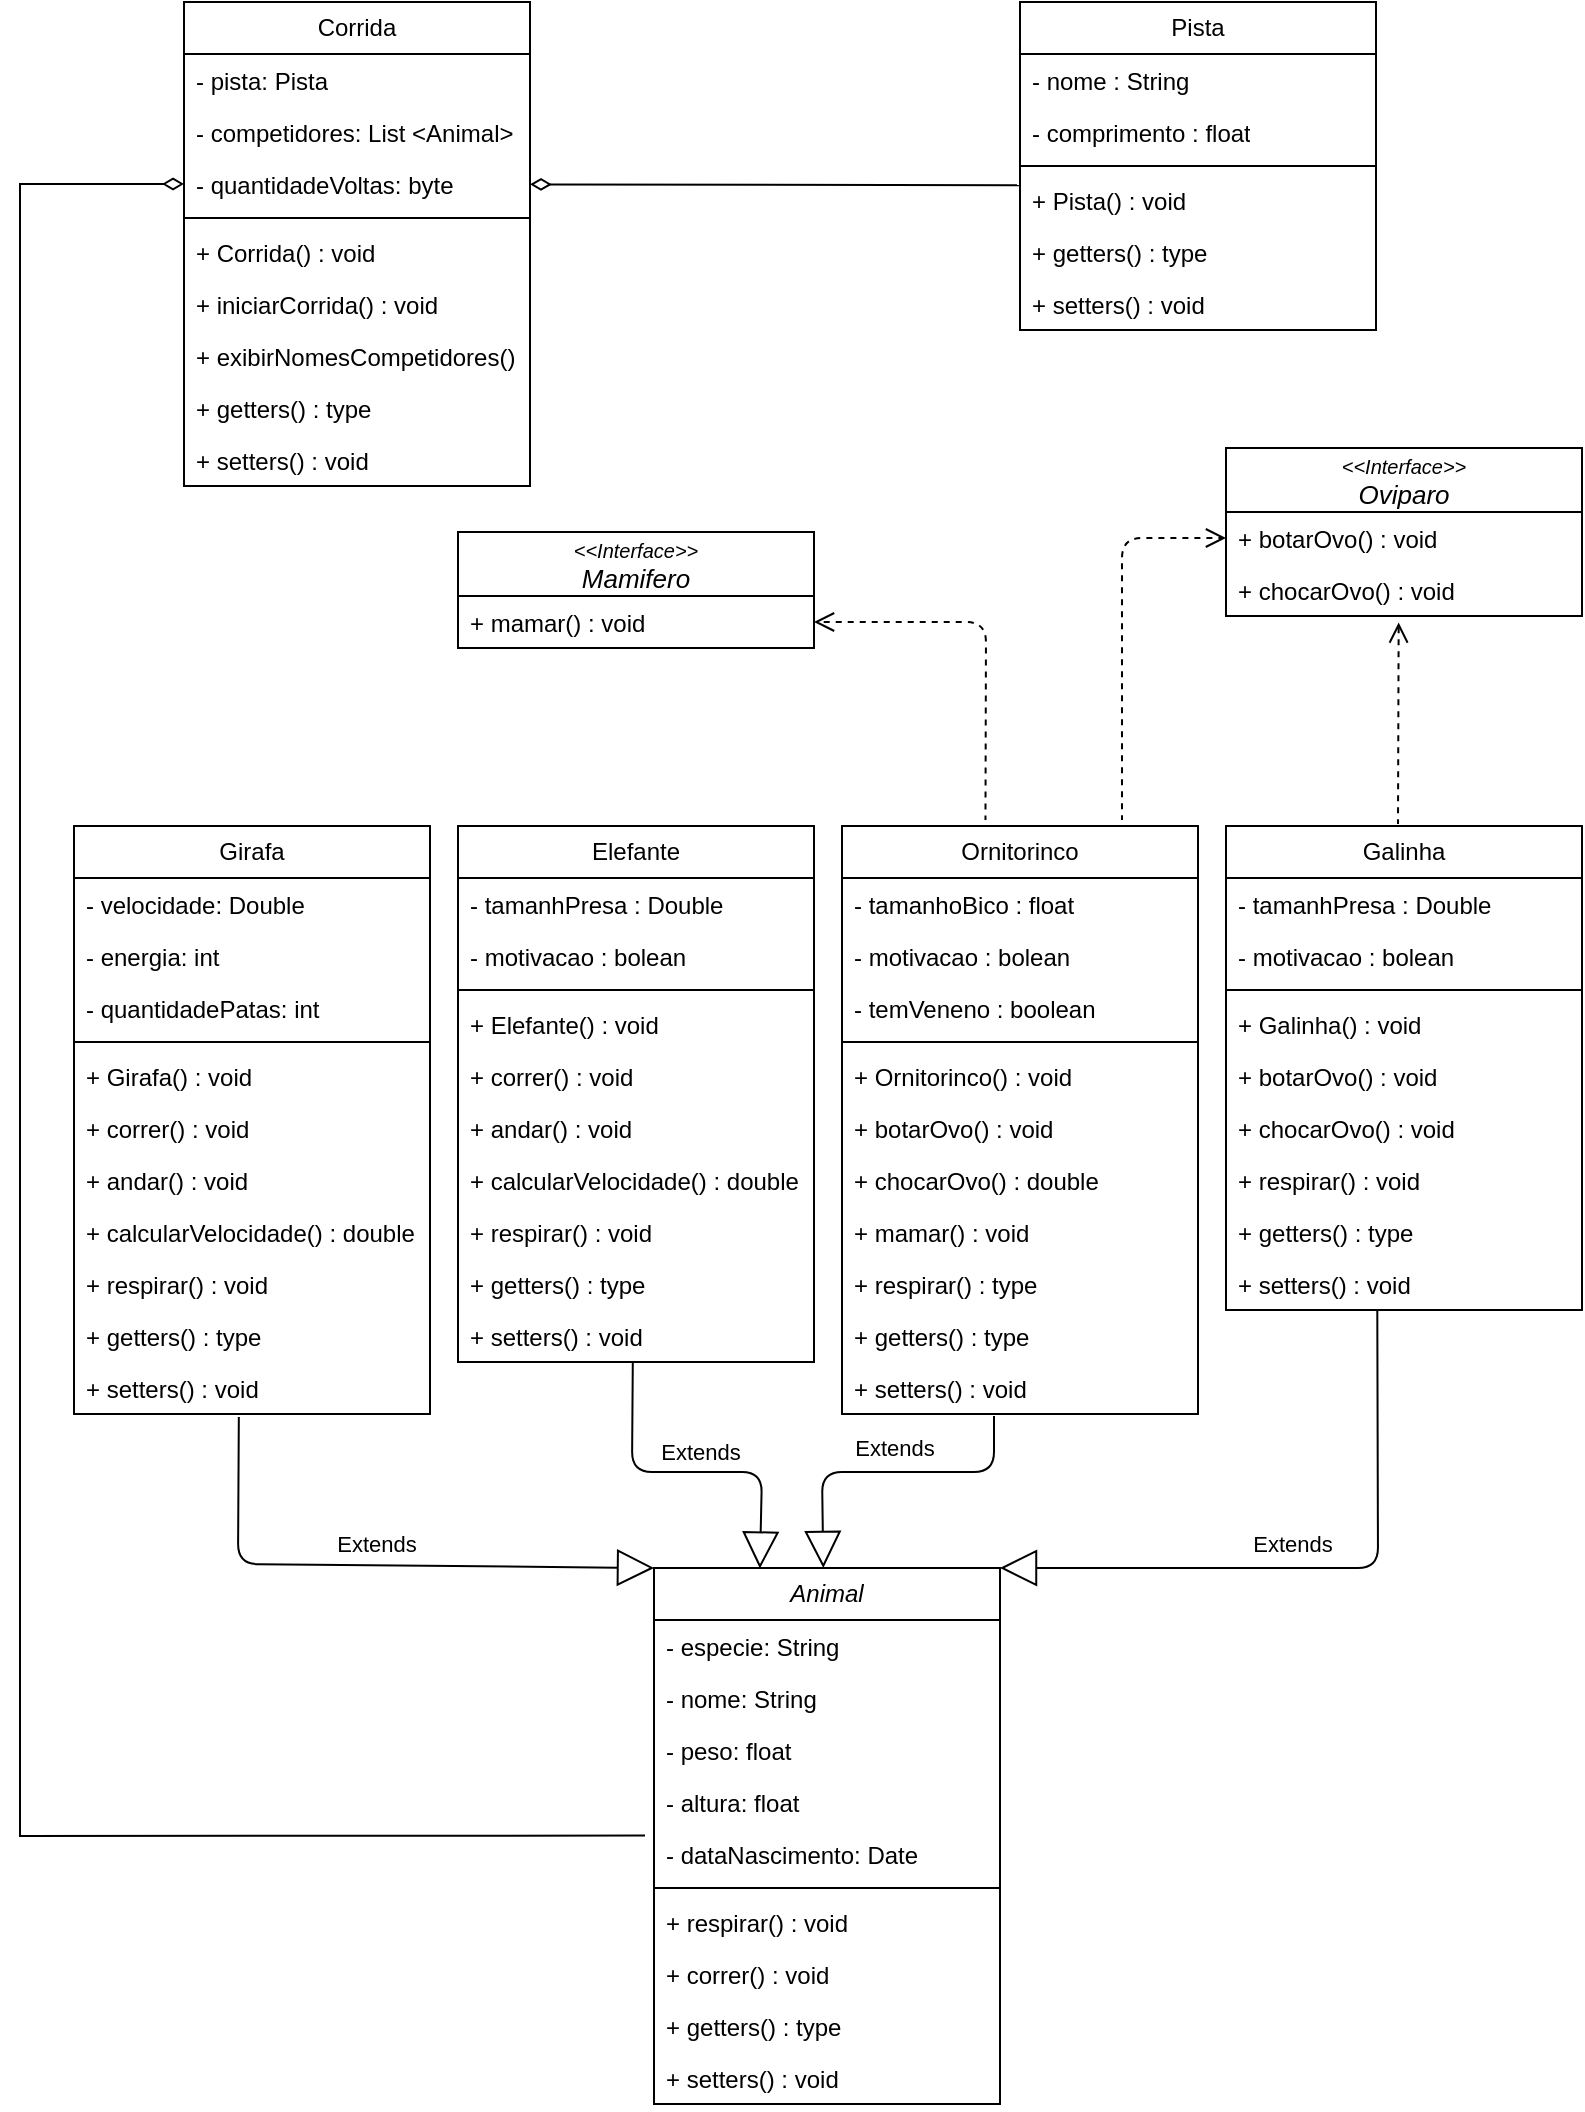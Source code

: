 <mxfile version="21.5.0" type="github">
  <diagram name="Página-1" id="-nt99E7DfNi-NXTgd74f">
    <mxGraphModel dx="907" dy="642" grid="0" gridSize="10" guides="1" tooltips="1" connect="1" arrows="1" fold="1" page="1" pageScale="1" pageWidth="827" pageHeight="1169" math="0" shadow="0">
      <root>
        <mxCell id="0" />
        <mxCell id="1" parent="0" />
        <mxCell id="qIQ-9YCfnK04-uhMg4X3-2" value="Corrida" style="swimlane;fontStyle=0;childLayout=stackLayout;horizontal=1;startSize=26;fillColor=none;horizontalStack=0;resizeParent=1;resizeParentMax=0;resizeLast=0;collapsible=1;marginBottom=0;whiteSpace=wrap;html=1;" vertex="1" parent="1">
          <mxGeometry x="94" y="12" width="173" height="242" as="geometry" />
        </mxCell>
        <mxCell id="qIQ-9YCfnK04-uhMg4X3-3" value="- pista: Pista" style="text;strokeColor=none;fillColor=none;align=left;verticalAlign=top;spacingLeft=4;spacingRight=4;overflow=hidden;rotatable=0;points=[[0,0.5],[1,0.5]];portConstraint=eastwest;whiteSpace=wrap;html=1;" vertex="1" parent="qIQ-9YCfnK04-uhMg4X3-2">
          <mxGeometry y="26" width="173" height="26" as="geometry" />
        </mxCell>
        <mxCell id="qIQ-9YCfnK04-uhMg4X3-4" value="- competidores: List &amp;lt;Animal&amp;gt;" style="text;strokeColor=none;fillColor=none;align=left;verticalAlign=top;spacingLeft=4;spacingRight=4;overflow=hidden;rotatable=0;points=[[0,0.5],[1,0.5]];portConstraint=eastwest;whiteSpace=wrap;html=1;" vertex="1" parent="qIQ-9YCfnK04-uhMg4X3-2">
          <mxGeometry y="52" width="173" height="26" as="geometry" />
        </mxCell>
        <mxCell id="qIQ-9YCfnK04-uhMg4X3-5" value="- quantidadeVoltas: byte" style="text;strokeColor=none;fillColor=none;align=left;verticalAlign=top;spacingLeft=4;spacingRight=4;overflow=hidden;rotatable=0;points=[[0,0.5],[1,0.5]];portConstraint=eastwest;whiteSpace=wrap;html=1;" vertex="1" parent="qIQ-9YCfnK04-uhMg4X3-2">
          <mxGeometry y="78" width="173" height="26" as="geometry" />
        </mxCell>
        <mxCell id="qIQ-9YCfnK04-uhMg4X3-8" value="" style="line;strokeWidth=1;fillColor=none;align=left;verticalAlign=middle;spacingTop=-1;spacingLeft=3;spacingRight=3;rotatable=0;labelPosition=right;points=[];portConstraint=eastwest;strokeColor=inherit;" vertex="1" parent="qIQ-9YCfnK04-uhMg4X3-2">
          <mxGeometry y="104" width="173" height="8" as="geometry" />
        </mxCell>
        <mxCell id="qIQ-9YCfnK04-uhMg4X3-17" value="+ Corrida()&amp;nbsp;: void" style="text;strokeColor=none;fillColor=none;align=left;verticalAlign=top;spacingLeft=4;spacingRight=4;overflow=hidden;rotatable=0;points=[[0,0.5],[1,0.5]];portConstraint=eastwest;whiteSpace=wrap;html=1;" vertex="1" parent="qIQ-9YCfnK04-uhMg4X3-2">
          <mxGeometry y="112" width="173" height="26" as="geometry" />
        </mxCell>
        <mxCell id="qIQ-9YCfnK04-uhMg4X3-18" value="+ iniciarCorrida()&amp;nbsp;: void" style="text;strokeColor=none;fillColor=none;align=left;verticalAlign=top;spacingLeft=4;spacingRight=4;overflow=hidden;rotatable=0;points=[[0,0.5],[1,0.5]];portConstraint=eastwest;whiteSpace=wrap;html=1;" vertex="1" parent="qIQ-9YCfnK04-uhMg4X3-2">
          <mxGeometry y="138" width="173" height="26" as="geometry" />
        </mxCell>
        <mxCell id="qIQ-9YCfnK04-uhMg4X3-25" value="+ exibirNomesCompetidores()" style="text;strokeColor=none;fillColor=none;align=left;verticalAlign=top;spacingLeft=4;spacingRight=4;overflow=hidden;rotatable=0;points=[[0,0.5],[1,0.5]];portConstraint=eastwest;whiteSpace=wrap;html=1;" vertex="1" parent="qIQ-9YCfnK04-uhMg4X3-2">
          <mxGeometry y="164" width="173" height="26" as="geometry" />
        </mxCell>
        <mxCell id="qIQ-9YCfnK04-uhMg4X3-26" value="+ getters()&amp;nbsp;: type" style="text;strokeColor=none;fillColor=none;align=left;verticalAlign=top;spacingLeft=4;spacingRight=4;overflow=hidden;rotatable=0;points=[[0,0.5],[1,0.5]];portConstraint=eastwest;whiteSpace=wrap;html=1;" vertex="1" parent="qIQ-9YCfnK04-uhMg4X3-2">
          <mxGeometry y="190" width="173" height="26" as="geometry" />
        </mxCell>
        <mxCell id="qIQ-9YCfnK04-uhMg4X3-27" value="+ setters()&amp;nbsp;: void" style="text;strokeColor=none;fillColor=none;align=left;verticalAlign=top;spacingLeft=4;spacingRight=4;overflow=hidden;rotatable=0;points=[[0,0.5],[1,0.5]];portConstraint=eastwest;whiteSpace=wrap;html=1;" vertex="1" parent="qIQ-9YCfnK04-uhMg4X3-2">
          <mxGeometry y="216" width="173" height="26" as="geometry" />
        </mxCell>
        <mxCell id="qIQ-9YCfnK04-uhMg4X3-28" value="&lt;i&gt;Animal&lt;/i&gt;" style="swimlane;fontStyle=0;childLayout=stackLayout;horizontal=1;startSize=26;fillColor=none;horizontalStack=0;resizeParent=1;resizeParentMax=0;resizeLast=0;collapsible=1;marginBottom=0;whiteSpace=wrap;html=1;" vertex="1" parent="1">
          <mxGeometry x="329" y="795" width="173" height="268" as="geometry" />
        </mxCell>
        <mxCell id="qIQ-9YCfnK04-uhMg4X3-29" value="- especie: String" style="text;strokeColor=none;fillColor=none;align=left;verticalAlign=top;spacingLeft=4;spacingRight=4;overflow=hidden;rotatable=0;points=[[0,0.5],[1,0.5]];portConstraint=eastwest;whiteSpace=wrap;html=1;" vertex="1" parent="qIQ-9YCfnK04-uhMg4X3-28">
          <mxGeometry y="26" width="173" height="26" as="geometry" />
        </mxCell>
        <mxCell id="qIQ-9YCfnK04-uhMg4X3-30" value="- nome: String" style="text;strokeColor=none;fillColor=none;align=left;verticalAlign=top;spacingLeft=4;spacingRight=4;overflow=hidden;rotatable=0;points=[[0,0.5],[1,0.5]];portConstraint=eastwest;whiteSpace=wrap;html=1;" vertex="1" parent="qIQ-9YCfnK04-uhMg4X3-28">
          <mxGeometry y="52" width="173" height="26" as="geometry" />
        </mxCell>
        <mxCell id="qIQ-9YCfnK04-uhMg4X3-31" value="- peso: float" style="text;strokeColor=none;fillColor=none;align=left;verticalAlign=top;spacingLeft=4;spacingRight=4;overflow=hidden;rotatable=0;points=[[0,0.5],[1,0.5]];portConstraint=eastwest;whiteSpace=wrap;html=1;" vertex="1" parent="qIQ-9YCfnK04-uhMg4X3-28">
          <mxGeometry y="78" width="173" height="26" as="geometry" />
        </mxCell>
        <mxCell id="qIQ-9YCfnK04-uhMg4X3-33" value="- altura: float" style="text;strokeColor=none;fillColor=none;align=left;verticalAlign=top;spacingLeft=4;spacingRight=4;overflow=hidden;rotatable=0;points=[[0,0.5],[1,0.5]];portConstraint=eastwest;whiteSpace=wrap;html=1;" vertex="1" parent="qIQ-9YCfnK04-uhMg4X3-28">
          <mxGeometry y="104" width="173" height="26" as="geometry" />
        </mxCell>
        <mxCell id="qIQ-9YCfnK04-uhMg4X3-34" value="- dataNascimento: Date" style="text;strokeColor=none;fillColor=none;align=left;verticalAlign=top;spacingLeft=4;spacingRight=4;overflow=hidden;rotatable=0;points=[[0,0.5],[1,0.5]];portConstraint=eastwest;whiteSpace=wrap;html=1;" vertex="1" parent="qIQ-9YCfnK04-uhMg4X3-28">
          <mxGeometry y="130" width="173" height="26" as="geometry" />
        </mxCell>
        <mxCell id="qIQ-9YCfnK04-uhMg4X3-32" value="" style="line;strokeWidth=1;fillColor=none;align=left;verticalAlign=middle;spacingTop=-1;spacingLeft=3;spacingRight=3;rotatable=0;labelPosition=right;points=[];portConstraint=eastwest;strokeColor=inherit;" vertex="1" parent="qIQ-9YCfnK04-uhMg4X3-28">
          <mxGeometry y="156" width="173" height="8" as="geometry" />
        </mxCell>
        <mxCell id="qIQ-9YCfnK04-uhMg4X3-35" value="+ respirar()&amp;nbsp;: void" style="text;strokeColor=none;fillColor=none;align=left;verticalAlign=top;spacingLeft=4;spacingRight=4;overflow=hidden;rotatable=0;points=[[0,0.5],[1,0.5]];portConstraint=eastwest;whiteSpace=wrap;html=1;" vertex="1" parent="qIQ-9YCfnK04-uhMg4X3-28">
          <mxGeometry y="164" width="173" height="26" as="geometry" />
        </mxCell>
        <mxCell id="qIQ-9YCfnK04-uhMg4X3-36" value="+ correr()&amp;nbsp;: void" style="text;strokeColor=none;fillColor=none;align=left;verticalAlign=top;spacingLeft=4;spacingRight=4;overflow=hidden;rotatable=0;points=[[0,0.5],[1,0.5]];portConstraint=eastwest;whiteSpace=wrap;html=1;" vertex="1" parent="qIQ-9YCfnK04-uhMg4X3-28">
          <mxGeometry y="190" width="173" height="26" as="geometry" />
        </mxCell>
        <mxCell id="qIQ-9YCfnK04-uhMg4X3-37" value="+ getters() : type" style="text;strokeColor=none;fillColor=none;align=left;verticalAlign=top;spacingLeft=4;spacingRight=4;overflow=hidden;rotatable=0;points=[[0,0.5],[1,0.5]];portConstraint=eastwest;whiteSpace=wrap;html=1;" vertex="1" parent="qIQ-9YCfnK04-uhMg4X3-28">
          <mxGeometry y="216" width="173" height="26" as="geometry" />
        </mxCell>
        <mxCell id="qIQ-9YCfnK04-uhMg4X3-38" value="+ setters()&amp;nbsp;: void" style="text;strokeColor=none;fillColor=none;align=left;verticalAlign=top;spacingLeft=4;spacingRight=4;overflow=hidden;rotatable=0;points=[[0,0.5],[1,0.5]];portConstraint=eastwest;whiteSpace=wrap;html=1;" vertex="1" parent="qIQ-9YCfnK04-uhMg4X3-28">
          <mxGeometry y="242" width="173" height="26" as="geometry" />
        </mxCell>
        <mxCell id="qIQ-9YCfnK04-uhMg4X3-39" value="Girafa" style="swimlane;fontStyle=0;childLayout=stackLayout;horizontal=1;startSize=26;fillColor=none;horizontalStack=0;resizeParent=1;resizeParentMax=0;resizeLast=0;collapsible=1;marginBottom=0;whiteSpace=wrap;html=1;" vertex="1" parent="1">
          <mxGeometry x="39" y="424" width="178" height="294" as="geometry" />
        </mxCell>
        <mxCell id="qIQ-9YCfnK04-uhMg4X3-40" value="- velocidade: Double" style="text;strokeColor=none;fillColor=none;align=left;verticalAlign=top;spacingLeft=4;spacingRight=4;overflow=hidden;rotatable=0;points=[[0,0.5],[1,0.5]];portConstraint=eastwest;whiteSpace=wrap;html=1;" vertex="1" parent="qIQ-9YCfnK04-uhMg4X3-39">
          <mxGeometry y="26" width="178" height="26" as="geometry" />
        </mxCell>
        <mxCell id="qIQ-9YCfnK04-uhMg4X3-41" value="- energia: int" style="text;strokeColor=none;fillColor=none;align=left;verticalAlign=top;spacingLeft=4;spacingRight=4;overflow=hidden;rotatable=0;points=[[0,0.5],[1,0.5]];portConstraint=eastwest;whiteSpace=wrap;html=1;" vertex="1" parent="qIQ-9YCfnK04-uhMg4X3-39">
          <mxGeometry y="52" width="178" height="26" as="geometry" />
        </mxCell>
        <mxCell id="qIQ-9YCfnK04-uhMg4X3-42" value="- quantidadePatas: int" style="text;strokeColor=none;fillColor=none;align=left;verticalAlign=top;spacingLeft=4;spacingRight=4;overflow=hidden;rotatable=0;points=[[0,0.5],[1,0.5]];portConstraint=eastwest;whiteSpace=wrap;html=1;" vertex="1" parent="qIQ-9YCfnK04-uhMg4X3-39">
          <mxGeometry y="78" width="178" height="26" as="geometry" />
        </mxCell>
        <mxCell id="qIQ-9YCfnK04-uhMg4X3-43" value="" style="line;strokeWidth=1;fillColor=none;align=left;verticalAlign=middle;spacingTop=-1;spacingLeft=3;spacingRight=3;rotatable=0;labelPosition=right;points=[];portConstraint=eastwest;strokeColor=inherit;" vertex="1" parent="qIQ-9YCfnK04-uhMg4X3-39">
          <mxGeometry y="104" width="178" height="8" as="geometry" />
        </mxCell>
        <mxCell id="qIQ-9YCfnK04-uhMg4X3-44" value="+ Girafa()&amp;nbsp;: void" style="text;strokeColor=none;fillColor=none;align=left;verticalAlign=top;spacingLeft=4;spacingRight=4;overflow=hidden;rotatable=0;points=[[0,0.5],[1,0.5]];portConstraint=eastwest;whiteSpace=wrap;html=1;" vertex="1" parent="qIQ-9YCfnK04-uhMg4X3-39">
          <mxGeometry y="112" width="178" height="26" as="geometry" />
        </mxCell>
        <mxCell id="qIQ-9YCfnK04-uhMg4X3-45" value="+ correr()&amp;nbsp;: void" style="text;strokeColor=none;fillColor=none;align=left;verticalAlign=top;spacingLeft=4;spacingRight=4;overflow=hidden;rotatable=0;points=[[0,0.5],[1,0.5]];portConstraint=eastwest;whiteSpace=wrap;html=1;" vertex="1" parent="qIQ-9YCfnK04-uhMg4X3-39">
          <mxGeometry y="138" width="178" height="26" as="geometry" />
        </mxCell>
        <mxCell id="qIQ-9YCfnK04-uhMg4X3-46" value="+ andar() : void" style="text;strokeColor=none;fillColor=none;align=left;verticalAlign=top;spacingLeft=4;spacingRight=4;overflow=hidden;rotatable=0;points=[[0,0.5],[1,0.5]];portConstraint=eastwest;whiteSpace=wrap;html=1;" vertex="1" parent="qIQ-9YCfnK04-uhMg4X3-39">
          <mxGeometry y="164" width="178" height="26" as="geometry" />
        </mxCell>
        <mxCell id="qIQ-9YCfnK04-uhMg4X3-47" value="+ calcularVelocidade() : double" style="text;strokeColor=none;fillColor=none;align=left;verticalAlign=top;spacingLeft=4;spacingRight=4;overflow=hidden;rotatable=0;points=[[0,0.5],[1,0.5]];portConstraint=eastwest;whiteSpace=wrap;html=1;" vertex="1" parent="qIQ-9YCfnK04-uhMg4X3-39">
          <mxGeometry y="190" width="178" height="26" as="geometry" />
        </mxCell>
        <mxCell id="qIQ-9YCfnK04-uhMg4X3-48" value="+ respirar()&amp;nbsp;: void" style="text;strokeColor=none;fillColor=none;align=left;verticalAlign=top;spacingLeft=4;spacingRight=4;overflow=hidden;rotatable=0;points=[[0,0.5],[1,0.5]];portConstraint=eastwest;whiteSpace=wrap;html=1;" vertex="1" parent="qIQ-9YCfnK04-uhMg4X3-39">
          <mxGeometry y="216" width="178" height="26" as="geometry" />
        </mxCell>
        <mxCell id="qIQ-9YCfnK04-uhMg4X3-61" value="+ getters()&amp;nbsp;: type" style="text;strokeColor=none;fillColor=none;align=left;verticalAlign=top;spacingLeft=4;spacingRight=4;overflow=hidden;rotatable=0;points=[[0,0.5],[1,0.5]];portConstraint=eastwest;whiteSpace=wrap;html=1;" vertex="1" parent="qIQ-9YCfnK04-uhMg4X3-39">
          <mxGeometry y="242" width="178" height="26" as="geometry" />
        </mxCell>
        <mxCell id="qIQ-9YCfnK04-uhMg4X3-62" value="+ setters()&amp;nbsp;: void" style="text;strokeColor=none;fillColor=none;align=left;verticalAlign=top;spacingLeft=4;spacingRight=4;overflow=hidden;rotatable=0;points=[[0,0.5],[1,0.5]];portConstraint=eastwest;whiteSpace=wrap;html=1;" vertex="1" parent="qIQ-9YCfnK04-uhMg4X3-39">
          <mxGeometry y="268" width="178" height="26" as="geometry" />
        </mxCell>
        <mxCell id="qIQ-9YCfnK04-uhMg4X3-49" value="Elefante" style="swimlane;fontStyle=0;childLayout=stackLayout;horizontal=1;startSize=26;fillColor=none;horizontalStack=0;resizeParent=1;resizeParentMax=0;resizeLast=0;collapsible=1;marginBottom=0;whiteSpace=wrap;html=1;" vertex="1" parent="1">
          <mxGeometry x="231" y="424" width="178" height="268" as="geometry" />
        </mxCell>
        <mxCell id="qIQ-9YCfnK04-uhMg4X3-50" value="- tamanhPresa : Double" style="text;strokeColor=none;fillColor=none;align=left;verticalAlign=top;spacingLeft=4;spacingRight=4;overflow=hidden;rotatable=0;points=[[0,0.5],[1,0.5]];portConstraint=eastwest;whiteSpace=wrap;html=1;" vertex="1" parent="qIQ-9YCfnK04-uhMg4X3-49">
          <mxGeometry y="26" width="178" height="26" as="geometry" />
        </mxCell>
        <mxCell id="qIQ-9YCfnK04-uhMg4X3-51" value="- motivacao : bolean" style="text;strokeColor=none;fillColor=none;align=left;verticalAlign=top;spacingLeft=4;spacingRight=4;overflow=hidden;rotatable=0;points=[[0,0.5],[1,0.5]];portConstraint=eastwest;whiteSpace=wrap;html=1;" vertex="1" parent="qIQ-9YCfnK04-uhMg4X3-49">
          <mxGeometry y="52" width="178" height="26" as="geometry" />
        </mxCell>
        <mxCell id="qIQ-9YCfnK04-uhMg4X3-53" value="" style="line;strokeWidth=1;fillColor=none;align=left;verticalAlign=middle;spacingTop=-1;spacingLeft=3;spacingRight=3;rotatable=0;labelPosition=right;points=[];portConstraint=eastwest;strokeColor=inherit;" vertex="1" parent="qIQ-9YCfnK04-uhMg4X3-49">
          <mxGeometry y="78" width="178" height="8" as="geometry" />
        </mxCell>
        <mxCell id="qIQ-9YCfnK04-uhMg4X3-54" value="+ Elefante()&amp;nbsp;: void" style="text;strokeColor=none;fillColor=none;align=left;verticalAlign=top;spacingLeft=4;spacingRight=4;overflow=hidden;rotatable=0;points=[[0,0.5],[1,0.5]];portConstraint=eastwest;whiteSpace=wrap;html=1;" vertex="1" parent="qIQ-9YCfnK04-uhMg4X3-49">
          <mxGeometry y="86" width="178" height="26" as="geometry" />
        </mxCell>
        <mxCell id="qIQ-9YCfnK04-uhMg4X3-55" value="+ correr()&amp;nbsp;: void" style="text;strokeColor=none;fillColor=none;align=left;verticalAlign=top;spacingLeft=4;spacingRight=4;overflow=hidden;rotatable=0;points=[[0,0.5],[1,0.5]];portConstraint=eastwest;whiteSpace=wrap;html=1;" vertex="1" parent="qIQ-9YCfnK04-uhMg4X3-49">
          <mxGeometry y="112" width="178" height="26" as="geometry" />
        </mxCell>
        <mxCell id="qIQ-9YCfnK04-uhMg4X3-56" value="+ andar() : void" style="text;strokeColor=none;fillColor=none;align=left;verticalAlign=top;spacingLeft=4;spacingRight=4;overflow=hidden;rotatable=0;points=[[0,0.5],[1,0.5]];portConstraint=eastwest;whiteSpace=wrap;html=1;" vertex="1" parent="qIQ-9YCfnK04-uhMg4X3-49">
          <mxGeometry y="138" width="178" height="26" as="geometry" />
        </mxCell>
        <mxCell id="qIQ-9YCfnK04-uhMg4X3-57" value="+ calcularVelocidade() : double" style="text;strokeColor=none;fillColor=none;align=left;verticalAlign=top;spacingLeft=4;spacingRight=4;overflow=hidden;rotatable=0;points=[[0,0.5],[1,0.5]];portConstraint=eastwest;whiteSpace=wrap;html=1;" vertex="1" parent="qIQ-9YCfnK04-uhMg4X3-49">
          <mxGeometry y="164" width="178" height="26" as="geometry" />
        </mxCell>
        <mxCell id="qIQ-9YCfnK04-uhMg4X3-58" value="+ respirar()&amp;nbsp;: void" style="text;strokeColor=none;fillColor=none;align=left;verticalAlign=top;spacingLeft=4;spacingRight=4;overflow=hidden;rotatable=0;points=[[0,0.5],[1,0.5]];portConstraint=eastwest;whiteSpace=wrap;html=1;" vertex="1" parent="qIQ-9YCfnK04-uhMg4X3-49">
          <mxGeometry y="190" width="178" height="26" as="geometry" />
        </mxCell>
        <mxCell id="qIQ-9YCfnK04-uhMg4X3-59" value="+ getters()&amp;nbsp;: type" style="text;strokeColor=none;fillColor=none;align=left;verticalAlign=top;spacingLeft=4;spacingRight=4;overflow=hidden;rotatable=0;points=[[0,0.5],[1,0.5]];portConstraint=eastwest;whiteSpace=wrap;html=1;" vertex="1" parent="qIQ-9YCfnK04-uhMg4X3-49">
          <mxGeometry y="216" width="178" height="26" as="geometry" />
        </mxCell>
        <mxCell id="qIQ-9YCfnK04-uhMg4X3-60" value="+ setters()&amp;nbsp;: void" style="text;strokeColor=none;fillColor=none;align=left;verticalAlign=top;spacingLeft=4;spacingRight=4;overflow=hidden;rotatable=0;points=[[0,0.5],[1,0.5]];portConstraint=eastwest;whiteSpace=wrap;html=1;" vertex="1" parent="qIQ-9YCfnK04-uhMg4X3-49">
          <mxGeometry y="242" width="178" height="26" as="geometry" />
        </mxCell>
        <mxCell id="qIQ-9YCfnK04-uhMg4X3-64" value="Galinha" style="swimlane;fontStyle=0;childLayout=stackLayout;horizontal=1;startSize=26;fillColor=none;horizontalStack=0;resizeParent=1;resizeParentMax=0;resizeLast=0;collapsible=1;marginBottom=0;whiteSpace=wrap;html=1;" vertex="1" parent="1">
          <mxGeometry x="615" y="424" width="178" height="242" as="geometry" />
        </mxCell>
        <mxCell id="qIQ-9YCfnK04-uhMg4X3-65" value="- tamanhPresa : Double" style="text;strokeColor=none;fillColor=none;align=left;verticalAlign=top;spacingLeft=4;spacingRight=4;overflow=hidden;rotatable=0;points=[[0,0.5],[1,0.5]];portConstraint=eastwest;whiteSpace=wrap;html=1;" vertex="1" parent="qIQ-9YCfnK04-uhMg4X3-64">
          <mxGeometry y="26" width="178" height="26" as="geometry" />
        </mxCell>
        <mxCell id="qIQ-9YCfnK04-uhMg4X3-66" value="- motivacao : bolean" style="text;strokeColor=none;fillColor=none;align=left;verticalAlign=top;spacingLeft=4;spacingRight=4;overflow=hidden;rotatable=0;points=[[0,0.5],[1,0.5]];portConstraint=eastwest;whiteSpace=wrap;html=1;" vertex="1" parent="qIQ-9YCfnK04-uhMg4X3-64">
          <mxGeometry y="52" width="178" height="26" as="geometry" />
        </mxCell>
        <mxCell id="qIQ-9YCfnK04-uhMg4X3-67" value="" style="line;strokeWidth=1;fillColor=none;align=left;verticalAlign=middle;spacingTop=-1;spacingLeft=3;spacingRight=3;rotatable=0;labelPosition=right;points=[];portConstraint=eastwest;strokeColor=inherit;" vertex="1" parent="qIQ-9YCfnK04-uhMg4X3-64">
          <mxGeometry y="78" width="178" height="8" as="geometry" />
        </mxCell>
        <mxCell id="qIQ-9YCfnK04-uhMg4X3-68" value="+ Galinha()&amp;nbsp;: void" style="text;strokeColor=none;fillColor=none;align=left;verticalAlign=top;spacingLeft=4;spacingRight=4;overflow=hidden;rotatable=0;points=[[0,0.5],[1,0.5]];portConstraint=eastwest;whiteSpace=wrap;html=1;" vertex="1" parent="qIQ-9YCfnK04-uhMg4X3-64">
          <mxGeometry y="86" width="178" height="26" as="geometry" />
        </mxCell>
        <mxCell id="qIQ-9YCfnK04-uhMg4X3-69" value="+ botarOvo()&amp;nbsp;: void" style="text;strokeColor=none;fillColor=none;align=left;verticalAlign=top;spacingLeft=4;spacingRight=4;overflow=hidden;rotatable=0;points=[[0,0.5],[1,0.5]];portConstraint=eastwest;whiteSpace=wrap;html=1;" vertex="1" parent="qIQ-9YCfnK04-uhMg4X3-64">
          <mxGeometry y="112" width="178" height="26" as="geometry" />
        </mxCell>
        <mxCell id="qIQ-9YCfnK04-uhMg4X3-70" value="+ chocarOvo() : void" style="text;strokeColor=none;fillColor=none;align=left;verticalAlign=top;spacingLeft=4;spacingRight=4;overflow=hidden;rotatable=0;points=[[0,0.5],[1,0.5]];portConstraint=eastwest;whiteSpace=wrap;html=1;" vertex="1" parent="qIQ-9YCfnK04-uhMg4X3-64">
          <mxGeometry y="138" width="178" height="26" as="geometry" />
        </mxCell>
        <mxCell id="qIQ-9YCfnK04-uhMg4X3-72" value="+ respirar()&amp;nbsp;: void" style="text;strokeColor=none;fillColor=none;align=left;verticalAlign=top;spacingLeft=4;spacingRight=4;overflow=hidden;rotatable=0;points=[[0,0.5],[1,0.5]];portConstraint=eastwest;whiteSpace=wrap;html=1;" vertex="1" parent="qIQ-9YCfnK04-uhMg4X3-64">
          <mxGeometry y="164" width="178" height="26" as="geometry" />
        </mxCell>
        <mxCell id="qIQ-9YCfnK04-uhMg4X3-73" value="+ getters()&amp;nbsp;: type" style="text;strokeColor=none;fillColor=none;align=left;verticalAlign=top;spacingLeft=4;spacingRight=4;overflow=hidden;rotatable=0;points=[[0,0.5],[1,0.5]];portConstraint=eastwest;whiteSpace=wrap;html=1;" vertex="1" parent="qIQ-9YCfnK04-uhMg4X3-64">
          <mxGeometry y="190" width="178" height="26" as="geometry" />
        </mxCell>
        <mxCell id="qIQ-9YCfnK04-uhMg4X3-74" value="+ setters()&amp;nbsp;: void" style="text;strokeColor=none;fillColor=none;align=left;verticalAlign=top;spacingLeft=4;spacingRight=4;overflow=hidden;rotatable=0;points=[[0,0.5],[1,0.5]];portConstraint=eastwest;whiteSpace=wrap;html=1;" vertex="1" parent="qIQ-9YCfnK04-uhMg4X3-64">
          <mxGeometry y="216" width="178" height="26" as="geometry" />
        </mxCell>
        <mxCell id="qIQ-9YCfnK04-uhMg4X3-75" value="&lt;i&gt;&lt;font style=&quot;&quot;&gt;&lt;span style=&quot;font-size: 10px;&quot;&gt;&amp;lt;&amp;lt;Interface&amp;gt;&amp;gt;&lt;/span&gt;&lt;br&gt;&lt;font style=&quot;font-size: 13px;&quot;&gt;Oviparo&lt;/font&gt;&lt;br&gt;&lt;/font&gt;&lt;/i&gt;" style="swimlane;fontStyle=0;childLayout=stackLayout;horizontal=1;startSize=32;fillColor=none;horizontalStack=0;resizeParent=1;resizeParentMax=0;resizeLast=0;collapsible=1;marginBottom=0;whiteSpace=wrap;html=1;" vertex="1" parent="1">
          <mxGeometry x="615" y="235" width="178" height="84" as="geometry">
            <mxRectangle x="536" y="746" width="110" height="26" as="alternateBounds" />
          </mxGeometry>
        </mxCell>
        <mxCell id="qIQ-9YCfnK04-uhMg4X3-79" value="+ botarOvo()&amp;nbsp;: void" style="text;strokeColor=none;fillColor=none;align=left;verticalAlign=top;spacingLeft=4;spacingRight=4;overflow=hidden;rotatable=0;points=[[0,0.5],[1,0.5]];portConstraint=eastwest;whiteSpace=wrap;html=1;" vertex="1" parent="qIQ-9YCfnK04-uhMg4X3-75">
          <mxGeometry y="32" width="178" height="26" as="geometry" />
        </mxCell>
        <mxCell id="qIQ-9YCfnK04-uhMg4X3-80" value="+ chocarOvo()&amp;nbsp;: void" style="text;strokeColor=none;fillColor=none;align=left;verticalAlign=top;spacingLeft=4;spacingRight=4;overflow=hidden;rotatable=0;points=[[0,0.5],[1,0.5]];portConstraint=eastwest;whiteSpace=wrap;html=1;" vertex="1" parent="qIQ-9YCfnK04-uhMg4X3-75">
          <mxGeometry y="58" width="178" height="26" as="geometry" />
        </mxCell>
        <mxCell id="qIQ-9YCfnK04-uhMg4X3-97" value="Ornitorinco" style="swimlane;fontStyle=0;childLayout=stackLayout;horizontal=1;startSize=26;fillColor=none;horizontalStack=0;resizeParent=1;resizeParentMax=0;resizeLast=0;collapsible=1;marginBottom=0;whiteSpace=wrap;html=1;" vertex="1" parent="1">
          <mxGeometry x="423" y="424" width="178" height="294" as="geometry" />
        </mxCell>
        <mxCell id="qIQ-9YCfnK04-uhMg4X3-98" value="- tamanhoBico : float" style="text;strokeColor=none;fillColor=none;align=left;verticalAlign=top;spacingLeft=4;spacingRight=4;overflow=hidden;rotatable=0;points=[[0,0.5],[1,0.5]];portConstraint=eastwest;whiteSpace=wrap;html=1;" vertex="1" parent="qIQ-9YCfnK04-uhMg4X3-97">
          <mxGeometry y="26" width="178" height="26" as="geometry" />
        </mxCell>
        <mxCell id="qIQ-9YCfnK04-uhMg4X3-99" value="- motivacao : bolean" style="text;strokeColor=none;fillColor=none;align=left;verticalAlign=top;spacingLeft=4;spacingRight=4;overflow=hidden;rotatable=0;points=[[0,0.5],[1,0.5]];portConstraint=eastwest;whiteSpace=wrap;html=1;" vertex="1" parent="qIQ-9YCfnK04-uhMg4X3-97">
          <mxGeometry y="52" width="178" height="26" as="geometry" />
        </mxCell>
        <mxCell id="qIQ-9YCfnK04-uhMg4X3-101" value="- temVeneno : boolean" style="text;strokeColor=none;fillColor=none;align=left;verticalAlign=top;spacingLeft=4;spacingRight=4;overflow=hidden;rotatable=0;points=[[0,0.5],[1,0.5]];portConstraint=eastwest;whiteSpace=wrap;html=1;" vertex="1" parent="qIQ-9YCfnK04-uhMg4X3-97">
          <mxGeometry y="78" width="178" height="26" as="geometry" />
        </mxCell>
        <mxCell id="qIQ-9YCfnK04-uhMg4X3-100" value="" style="line;strokeWidth=1;fillColor=none;align=left;verticalAlign=middle;spacingTop=-1;spacingLeft=3;spacingRight=3;rotatable=0;labelPosition=right;points=[];portConstraint=eastwest;strokeColor=inherit;" vertex="1" parent="qIQ-9YCfnK04-uhMg4X3-97">
          <mxGeometry y="104" width="178" height="8" as="geometry" />
        </mxCell>
        <mxCell id="qIQ-9YCfnK04-uhMg4X3-102" value="+ Ornitorinco()&amp;nbsp;: void" style="text;strokeColor=none;fillColor=none;align=left;verticalAlign=top;spacingLeft=4;spacingRight=4;overflow=hidden;rotatable=0;points=[[0,0.5],[1,0.5]];portConstraint=eastwest;whiteSpace=wrap;html=1;" vertex="1" parent="qIQ-9YCfnK04-uhMg4X3-97">
          <mxGeometry y="112" width="178" height="26" as="geometry" />
        </mxCell>
        <mxCell id="qIQ-9YCfnK04-uhMg4X3-103" value="+ botarOvo() : void" style="text;strokeColor=none;fillColor=none;align=left;verticalAlign=top;spacingLeft=4;spacingRight=4;overflow=hidden;rotatable=0;points=[[0,0.5],[1,0.5]];portConstraint=eastwest;whiteSpace=wrap;html=1;" vertex="1" parent="qIQ-9YCfnK04-uhMg4X3-97">
          <mxGeometry y="138" width="178" height="26" as="geometry" />
        </mxCell>
        <mxCell id="qIQ-9YCfnK04-uhMg4X3-104" value="+ chocarOvo() : double" style="text;strokeColor=none;fillColor=none;align=left;verticalAlign=top;spacingLeft=4;spacingRight=4;overflow=hidden;rotatable=0;points=[[0,0.5],[1,0.5]];portConstraint=eastwest;whiteSpace=wrap;html=1;" vertex="1" parent="qIQ-9YCfnK04-uhMg4X3-97">
          <mxGeometry y="164" width="178" height="26" as="geometry" />
        </mxCell>
        <mxCell id="qIQ-9YCfnK04-uhMg4X3-105" value="+ mamar()&amp;nbsp;: void" style="text;strokeColor=none;fillColor=none;align=left;verticalAlign=top;spacingLeft=4;spacingRight=4;overflow=hidden;rotatable=0;points=[[0,0.5],[1,0.5]];portConstraint=eastwest;whiteSpace=wrap;html=1;" vertex="1" parent="qIQ-9YCfnK04-uhMg4X3-97">
          <mxGeometry y="190" width="178" height="26" as="geometry" />
        </mxCell>
        <mxCell id="qIQ-9YCfnK04-uhMg4X3-106" value="+ respirar()&amp;nbsp;: type" style="text;strokeColor=none;fillColor=none;align=left;verticalAlign=top;spacingLeft=4;spacingRight=4;overflow=hidden;rotatable=0;points=[[0,0.5],[1,0.5]];portConstraint=eastwest;whiteSpace=wrap;html=1;" vertex="1" parent="qIQ-9YCfnK04-uhMg4X3-97">
          <mxGeometry y="216" width="178" height="26" as="geometry" />
        </mxCell>
        <mxCell id="qIQ-9YCfnK04-uhMg4X3-107" value="+ getters()&amp;nbsp;: type" style="text;strokeColor=none;fillColor=none;align=left;verticalAlign=top;spacingLeft=4;spacingRight=4;overflow=hidden;rotatable=0;points=[[0,0.5],[1,0.5]];portConstraint=eastwest;whiteSpace=wrap;html=1;" vertex="1" parent="qIQ-9YCfnK04-uhMg4X3-97">
          <mxGeometry y="242" width="178" height="26" as="geometry" />
        </mxCell>
        <mxCell id="qIQ-9YCfnK04-uhMg4X3-165" value="+ setters()&amp;nbsp;: void" style="text;strokeColor=none;fillColor=none;align=left;verticalAlign=top;spacingLeft=4;spacingRight=4;overflow=hidden;rotatable=0;points=[[0,0.5],[1,0.5]];portConstraint=eastwest;whiteSpace=wrap;html=1;" vertex="1" parent="qIQ-9YCfnK04-uhMg4X3-97">
          <mxGeometry y="268" width="178" height="26" as="geometry" />
        </mxCell>
        <mxCell id="qIQ-9YCfnK04-uhMg4X3-111" value="Pista" style="swimlane;fontStyle=0;childLayout=stackLayout;horizontal=1;startSize=26;fillColor=none;horizontalStack=0;resizeParent=1;resizeParentMax=0;resizeLast=0;collapsible=1;marginBottom=0;whiteSpace=wrap;html=1;" vertex="1" parent="1">
          <mxGeometry x="512" y="12" width="178" height="164" as="geometry" />
        </mxCell>
        <mxCell id="qIQ-9YCfnK04-uhMg4X3-112" value="- nome : String" style="text;strokeColor=none;fillColor=none;align=left;verticalAlign=top;spacingLeft=4;spacingRight=4;overflow=hidden;rotatable=0;points=[[0,0.5],[1,0.5]];portConstraint=eastwest;whiteSpace=wrap;html=1;" vertex="1" parent="qIQ-9YCfnK04-uhMg4X3-111">
          <mxGeometry y="26" width="178" height="26" as="geometry" />
        </mxCell>
        <mxCell id="qIQ-9YCfnK04-uhMg4X3-113" value="- comprimento : float" style="text;strokeColor=none;fillColor=none;align=left;verticalAlign=top;spacingLeft=4;spacingRight=4;overflow=hidden;rotatable=0;points=[[0,0.5],[1,0.5]];portConstraint=eastwest;whiteSpace=wrap;html=1;" vertex="1" parent="qIQ-9YCfnK04-uhMg4X3-111">
          <mxGeometry y="52" width="178" height="26" as="geometry" />
        </mxCell>
        <mxCell id="qIQ-9YCfnK04-uhMg4X3-114" value="" style="line;strokeWidth=1;fillColor=none;align=left;verticalAlign=middle;spacingTop=-1;spacingLeft=3;spacingRight=3;rotatable=0;labelPosition=right;points=[];portConstraint=eastwest;strokeColor=inherit;" vertex="1" parent="qIQ-9YCfnK04-uhMg4X3-111">
          <mxGeometry y="78" width="178" height="8" as="geometry" />
        </mxCell>
        <mxCell id="qIQ-9YCfnK04-uhMg4X3-115" value="+ Pista()&amp;nbsp;: void" style="text;strokeColor=none;fillColor=none;align=left;verticalAlign=top;spacingLeft=4;spacingRight=4;overflow=hidden;rotatable=0;points=[[0,0.5],[1,0.5]];portConstraint=eastwest;whiteSpace=wrap;html=1;" vertex="1" parent="qIQ-9YCfnK04-uhMg4X3-111">
          <mxGeometry y="86" width="178" height="26" as="geometry" />
        </mxCell>
        <mxCell id="qIQ-9YCfnK04-uhMg4X3-120" value="+ getters()&amp;nbsp;: type" style="text;strokeColor=none;fillColor=none;align=left;verticalAlign=top;spacingLeft=4;spacingRight=4;overflow=hidden;rotatable=0;points=[[0,0.5],[1,0.5]];portConstraint=eastwest;whiteSpace=wrap;html=1;" vertex="1" parent="qIQ-9YCfnK04-uhMg4X3-111">
          <mxGeometry y="112" width="178" height="26" as="geometry" />
        </mxCell>
        <mxCell id="qIQ-9YCfnK04-uhMg4X3-121" value="+ setters()&amp;nbsp;: void" style="text;strokeColor=none;fillColor=none;align=left;verticalAlign=top;spacingLeft=4;spacingRight=4;overflow=hidden;rotatable=0;points=[[0,0.5],[1,0.5]];portConstraint=eastwest;whiteSpace=wrap;html=1;" vertex="1" parent="qIQ-9YCfnK04-uhMg4X3-111">
          <mxGeometry y="138" width="178" height="26" as="geometry" />
        </mxCell>
        <mxCell id="qIQ-9YCfnK04-uhMg4X3-122" value="&lt;i&gt;&lt;font style=&quot;&quot;&gt;&lt;span style=&quot;font-size: 10px;&quot;&gt;&amp;lt;&amp;lt;Interface&amp;gt;&amp;gt;&lt;/span&gt;&lt;br&gt;&lt;font style=&quot;font-size: 13px;&quot;&gt;Mamifero&lt;/font&gt;&lt;br&gt;&lt;/font&gt;&lt;/i&gt;" style="swimlane;fontStyle=0;childLayout=stackLayout;horizontal=1;startSize=32;fillColor=none;horizontalStack=0;resizeParent=1;resizeParentMax=0;resizeLast=0;collapsible=1;marginBottom=0;whiteSpace=wrap;html=1;" vertex="1" parent="1">
          <mxGeometry x="231" y="277" width="178" height="58" as="geometry">
            <mxRectangle x="536" y="746" width="110" height="26" as="alternateBounds" />
          </mxGeometry>
        </mxCell>
        <mxCell id="qIQ-9YCfnK04-uhMg4X3-123" value="+ mamar()&amp;nbsp;: void" style="text;strokeColor=none;fillColor=none;align=left;verticalAlign=top;spacingLeft=4;spacingRight=4;overflow=hidden;rotatable=0;points=[[0,0.5],[1,0.5]];portConstraint=eastwest;whiteSpace=wrap;html=1;" vertex="1" parent="qIQ-9YCfnK04-uhMg4X3-122">
          <mxGeometry y="32" width="178" height="26" as="geometry" />
        </mxCell>
        <mxCell id="qIQ-9YCfnK04-uhMg4X3-150" value="&lt;br&gt;" style="html=1;verticalAlign=bottom;labelBackgroundColor=none;endArrow=open;endFill=0;dashed=1;rounded=1;strokeColor=default;strokeWidth=1;fontFamily=Helvetica;fontSize=11;fontColor=default;startSize=8;endSize=8;shape=connector;jumpSize=6;entryX=0;entryY=0.5;entryDx=0;entryDy=0;flowAnimation=1;" edge="1" parent="1" target="qIQ-9YCfnK04-uhMg4X3-79">
          <mxGeometry width="160" relative="1" as="geometry">
            <mxPoint x="563" y="421" as="sourcePoint" />
            <mxPoint x="447" y="372" as="targetPoint" />
            <Array as="points">
              <mxPoint x="563" y="280" />
            </Array>
          </mxGeometry>
        </mxCell>
        <mxCell id="qIQ-9YCfnK04-uhMg4X3-151" value="&lt;br&gt;" style="html=1;verticalAlign=bottom;labelBackgroundColor=none;endArrow=open;endFill=0;dashed=1;rounded=1;strokeColor=default;strokeWidth=1;fontFamily=Helvetica;fontSize=11;fontColor=default;startSize=8;endSize=8;shape=connector;jumpSize=6;exitX=0.403;exitY=-0.01;exitDx=0;exitDy=0;exitPerimeter=0;flowAnimation=1;orthogonal=0;comic=0;ignoreEdge=0;noJump=0;bendable=1;snapToPoint=0;shadow=0;jumpStyle=none;" edge="1" parent="1" source="qIQ-9YCfnK04-uhMg4X3-97" target="qIQ-9YCfnK04-uhMg4X3-123">
          <mxGeometry x="-0.295" width="160" relative="1" as="geometry">
            <mxPoint x="753.63" y="422.32" as="sourcePoint" />
            <mxPoint x="693.63" y="337.32" as="targetPoint" />
            <Array as="points">
              <mxPoint x="495" y="322" />
            </Array>
            <mxPoint as="offset" />
          </mxGeometry>
        </mxCell>
        <mxCell id="qIQ-9YCfnK04-uhMg4X3-152" value="&lt;br&gt;" style="html=1;verticalAlign=bottom;labelBackgroundColor=none;endArrow=open;endFill=0;dashed=1;rounded=0;strokeColor=default;strokeWidth=1;fontFamily=Helvetica;fontSize=11;fontColor=default;startSize=8;endSize=8;shape=connector;jumpSize=6;entryX=0.485;entryY=1.125;entryDx=0;entryDy=0;entryPerimeter=0;flowAnimation=1;" edge="1" parent="1" target="qIQ-9YCfnK04-uhMg4X3-80">
          <mxGeometry width="160" relative="1" as="geometry">
            <mxPoint x="701" y="423" as="sourcePoint" />
            <mxPoint x="689.52" y="336.53" as="targetPoint" />
          </mxGeometry>
        </mxCell>
        <mxCell id="qIQ-9YCfnK04-uhMg4X3-154" style="edgeStyle=none;shape=connector;rounded=0;jumpSize=6;orthogonalLoop=1;jettySize=auto;html=1;labelBackgroundColor=none;strokeColor=default;strokeWidth=1;fontFamily=Helvetica;fontSize=11;fontColor=default;startArrow=diamondThin;startFill=0;endArrow=none;endFill=0;startSize=8;endSize=8;entryX=-0.003;entryY=0.218;entryDx=0;entryDy=0;entryPerimeter=0;" edge="1" parent="1" source="qIQ-9YCfnK04-uhMg4X3-5" target="qIQ-9YCfnK04-uhMg4X3-115">
          <mxGeometry relative="1" as="geometry">
            <mxPoint x="499" y="107" as="targetPoint" />
          </mxGeometry>
        </mxCell>
        <mxCell id="qIQ-9YCfnK04-uhMg4X3-155" value="Extends" style="endArrow=block;endSize=16;endFill=0;html=1;rounded=1;labelBackgroundColor=none;strokeColor=default;strokeWidth=1;fontFamily=Helvetica;fontSize=11;fontColor=default;shape=connector;jumpSize=6;exitX=0.425;exitY=0.994;exitDx=0;exitDy=0;exitPerimeter=0;entryX=1;entryY=0;entryDx=0;entryDy=0;" edge="1" parent="1" source="qIQ-9YCfnK04-uhMg4X3-74" target="qIQ-9YCfnK04-uhMg4X3-28">
          <mxGeometry x="0.082" y="-12" width="160" relative="1" as="geometry">
            <mxPoint x="455" y="873" as="sourcePoint" />
            <mxPoint x="615" y="873" as="targetPoint" />
            <Array as="points">
              <mxPoint x="691" y="795" />
            </Array>
            <mxPoint as="offset" />
          </mxGeometry>
        </mxCell>
        <mxCell id="qIQ-9YCfnK04-uhMg4X3-156" value="Extends" style="endArrow=block;endSize=16;endFill=0;html=1;rounded=1;labelBackgroundColor=none;strokeColor=default;strokeWidth=1;fontFamily=Helvetica;fontSize=11;fontColor=default;shape=connector;jumpSize=6;" edge="1" parent="1" target="qIQ-9YCfnK04-uhMg4X3-28">
          <mxGeometry x="-0.028" y="-12" width="160" relative="1" as="geometry">
            <mxPoint x="499" y="719" as="sourcePoint" />
            <mxPoint x="394" y="795.16" as="targetPoint" />
            <Array as="points">
              <mxPoint x="499" y="747" />
              <mxPoint x="413" y="747" />
            </Array>
            <mxPoint as="offset" />
          </mxGeometry>
        </mxCell>
        <mxCell id="qIQ-9YCfnK04-uhMg4X3-157" value="Extends" style="endArrow=block;endSize=16;endFill=0;html=1;rounded=1;labelBackgroundColor=none;strokeColor=default;strokeWidth=1;fontFamily=Helvetica;fontSize=11;fontColor=default;shape=connector;jumpSize=6;exitX=0.491;exitY=0.994;exitDx=0;exitDy=0;exitPerimeter=0;entryX=0.306;entryY=0.001;entryDx=0;entryDy=0;entryPerimeter=0;" edge="1" parent="1" source="qIQ-9YCfnK04-uhMg4X3-60" target="qIQ-9YCfnK04-uhMg4X3-28">
          <mxGeometry x="0.059" y="10" width="160" relative="1" as="geometry">
            <mxPoint x="485.94" y="698.53" as="sourcePoint" />
            <mxPoint x="383" y="800" as="targetPoint" />
            <Array as="points">
              <mxPoint x="318" y="747" />
              <mxPoint x="383" y="747" />
            </Array>
            <mxPoint as="offset" />
          </mxGeometry>
        </mxCell>
        <mxCell id="qIQ-9YCfnK04-uhMg4X3-158" value="Extends" style="endArrow=block;endSize=16;endFill=0;html=1;rounded=1;labelBackgroundColor=none;strokeColor=default;strokeWidth=1;fontFamily=Helvetica;fontSize=11;fontColor=default;shape=connector;jumpSize=6;exitX=0.463;exitY=1.059;exitDx=0;exitDy=0;exitPerimeter=0;entryX=0;entryY=0;entryDx=0;entryDy=0;" edge="1" parent="1" source="qIQ-9YCfnK04-uhMg4X3-62" target="qIQ-9YCfnK04-uhMg4X3-28">
          <mxGeometry x="0.012" y="11" width="160" relative="1" as="geometry">
            <mxPoint x="128.6" y="755.16" as="sourcePoint" />
            <mxPoint x="193.6" y="855.16" as="targetPoint" />
            <Array as="points">
              <mxPoint x="121" y="793" />
            </Array>
            <mxPoint as="offset" />
          </mxGeometry>
        </mxCell>
        <mxCell id="qIQ-9YCfnK04-uhMg4X3-161" style="edgeStyle=none;shape=connector;rounded=0;jumpSize=6;orthogonalLoop=1;jettySize=auto;html=1;entryX=-0.026;entryY=0.145;entryDx=0;entryDy=0;entryPerimeter=0;labelBackgroundColor=none;strokeColor=default;strokeWidth=1;fontFamily=Helvetica;fontSize=11;fontColor=default;startArrow=diamondThin;startFill=0;endArrow=none;endFill=0;startSize=8;endSize=8;" edge="1" parent="1" source="qIQ-9YCfnK04-uhMg4X3-5" target="qIQ-9YCfnK04-uhMg4X3-34">
          <mxGeometry relative="1" as="geometry">
            <Array as="points">
              <mxPoint x="12" y="103" />
              <mxPoint x="12" y="929" />
            </Array>
          </mxGeometry>
        </mxCell>
      </root>
    </mxGraphModel>
  </diagram>
</mxfile>

